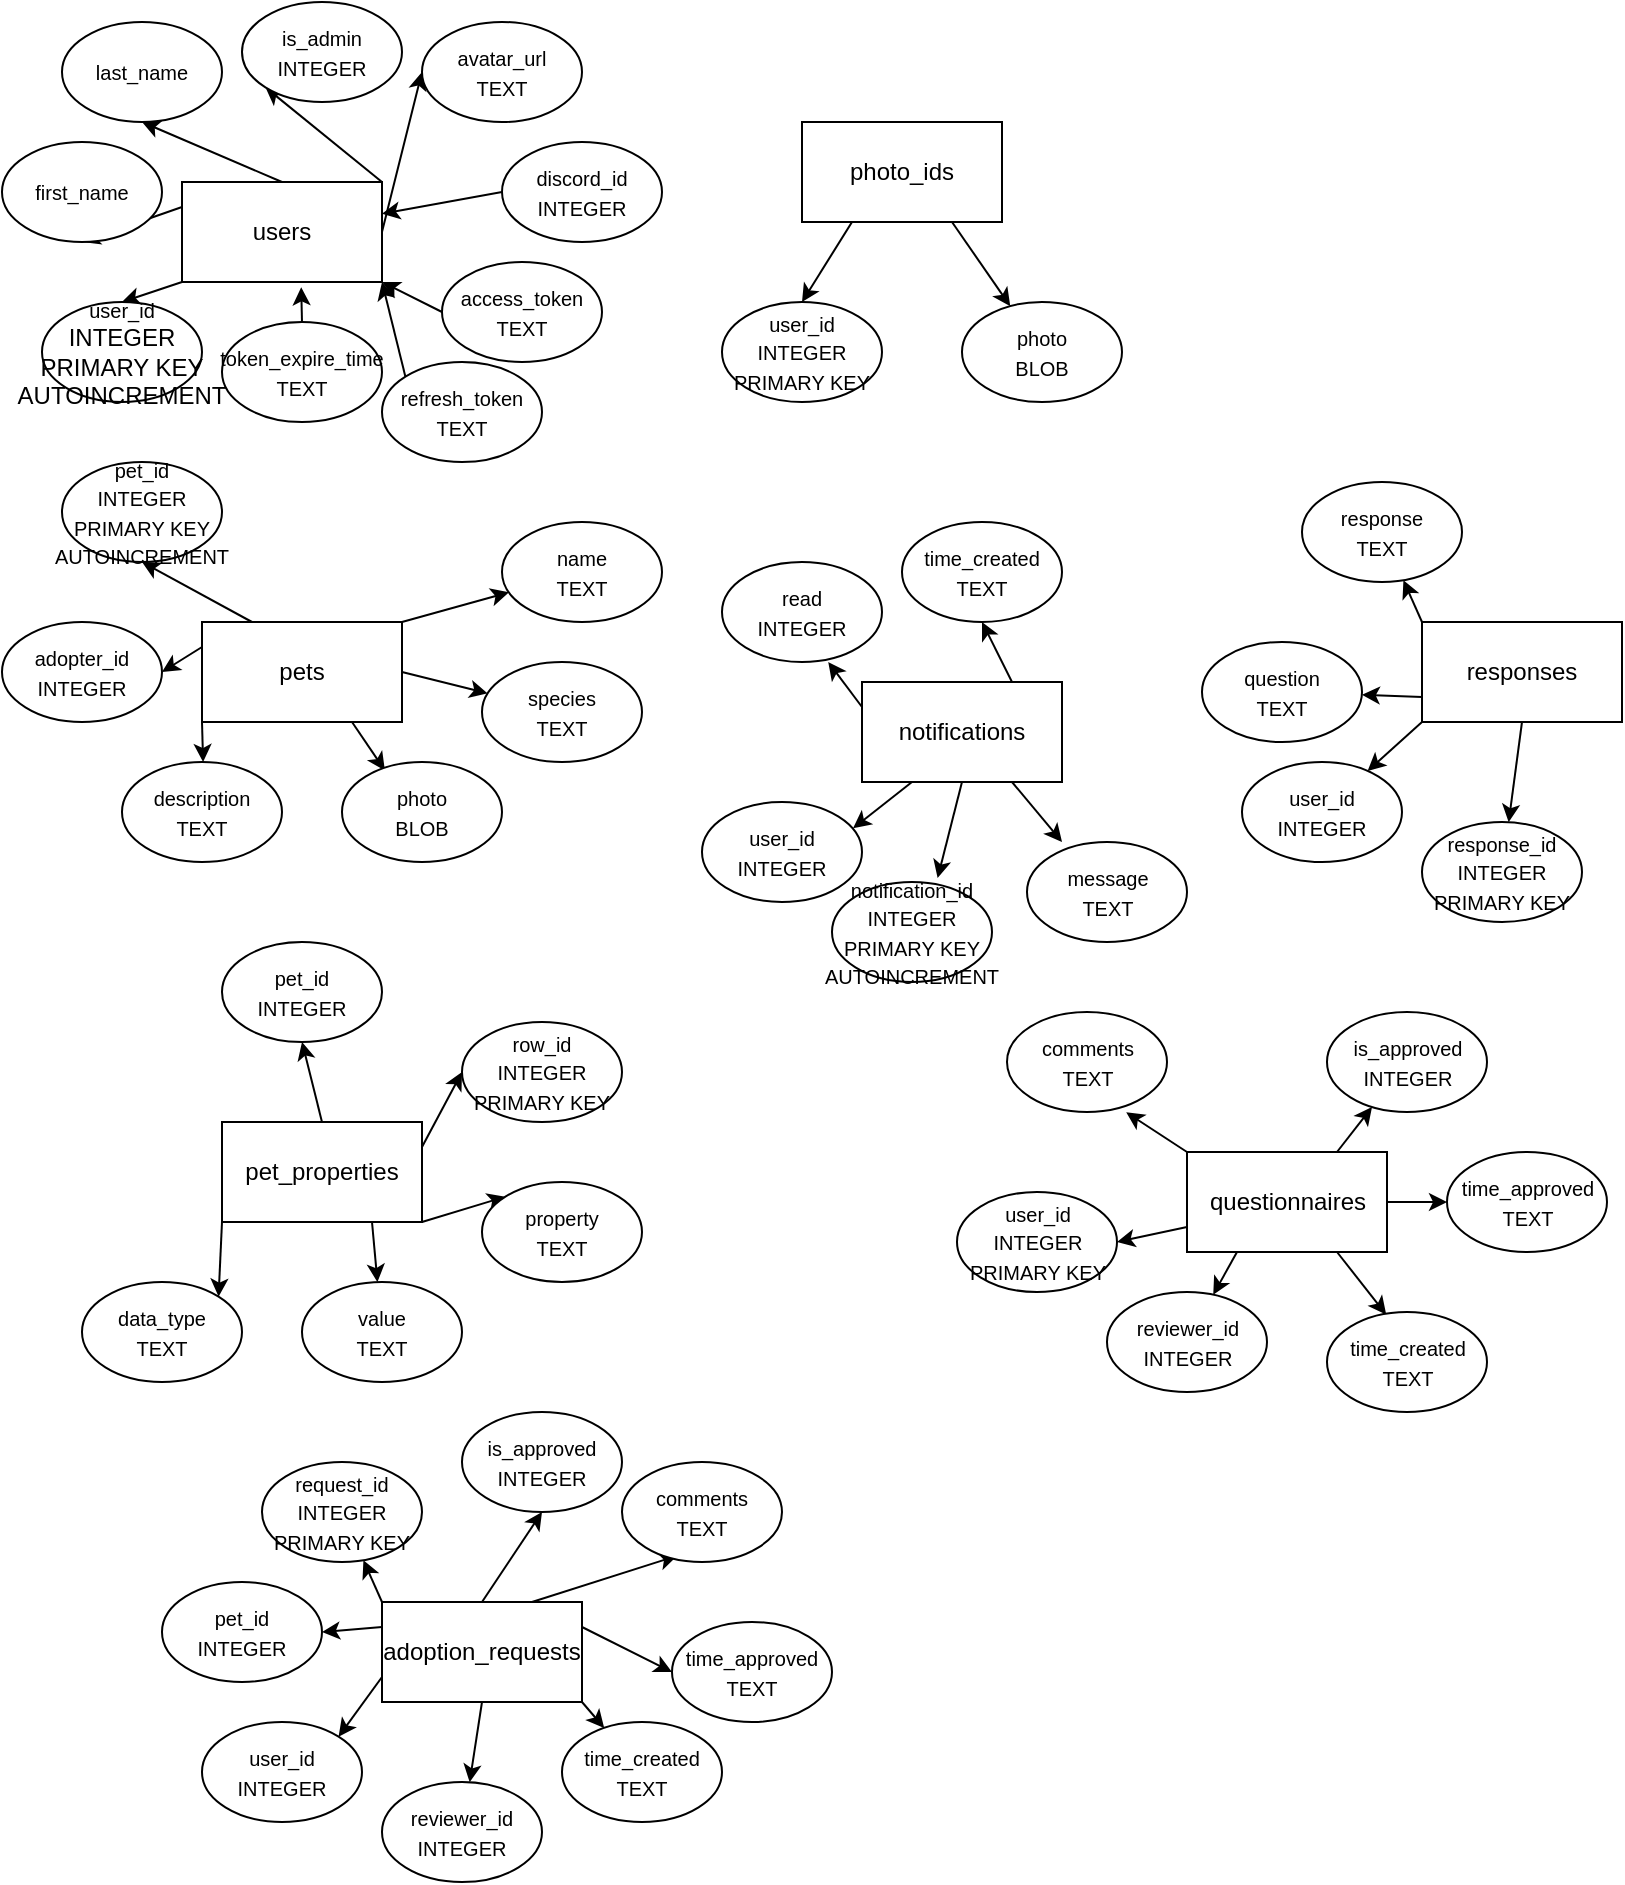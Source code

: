 <mxfile>
    <diagram id="AnR62ZGWbZ6n2kF-ETCV" name="Page-1">
        <mxGraphModel dx="535" dy="349" grid="1" gridSize="10" guides="1" tooltips="1" connect="1" arrows="1" fold="1" page="1" pageScale="1" pageWidth="850" pageHeight="1100" math="0" shadow="0">
            <root>
                <mxCell id="0"/>
                <mxCell id="1" parent="0"/>
                <mxCell id="12" style="edgeStyle=none;html=1;exitX=1;exitY=0.5;exitDx=0;exitDy=0;entryX=0;entryY=0.5;entryDx=0;entryDy=0;fontSize=5;" parent="1" source="2" target="8" edge="1">
                    <mxGeometry relative="1" as="geometry"/>
                </mxCell>
                <mxCell id="13" style="edgeStyle=none;html=1;exitX=1;exitY=0;exitDx=0;exitDy=0;entryX=0;entryY=1;entryDx=0;entryDy=0;fontSize=5;" parent="1" source="2" target="9" edge="1">
                    <mxGeometry relative="1" as="geometry"/>
                </mxCell>
                <mxCell id="15" style="edgeStyle=none;html=1;exitX=0;exitY=1;exitDx=0;exitDy=0;entryX=0.5;entryY=0;entryDx=0;entryDy=0;fontSize=5;" parent="1" source="2" target="3" edge="1">
                    <mxGeometry relative="1" as="geometry"/>
                </mxCell>
                <mxCell id="18" style="edgeStyle=none;html=1;exitX=0.5;exitY=0;exitDx=0;exitDy=0;entryX=0.5;entryY=1;entryDx=0;entryDy=0;fontSize=5;" parent="1" source="2" target="17" edge="1">
                    <mxGeometry relative="1" as="geometry"/>
                </mxCell>
                <mxCell id="19" style="edgeStyle=none;html=1;exitX=0;exitY=0.25;exitDx=0;exitDy=0;entryX=0.5;entryY=1;entryDx=0;entryDy=0;fontSize=5;" parent="1" source="2" target="16" edge="1">
                    <mxGeometry relative="1" as="geometry"/>
                </mxCell>
                <mxCell id="2" value="users" style="whiteSpace=wrap;html=1;" parent="1" vertex="1">
                    <mxGeometry x="100" y="100" width="100" height="50" as="geometry"/>
                </mxCell>
                <mxCell id="3" value="&lt;span style=&quot;font-size: 10px;&quot;&gt;user_id&lt;br&gt;&lt;/span&gt;INTEGER PRIMARY KEY AUTOINCREMENT" style="ellipse;whiteSpace=wrap;html=1;" parent="1" vertex="1">
                    <mxGeometry x="30" y="160" width="80" height="50" as="geometry"/>
                </mxCell>
                <mxCell id="8" value="&lt;span style=&quot;font-size: 10px;&quot;&gt;avatar_url&lt;br&gt;TEXT&lt;br&gt;&lt;/span&gt;" style="ellipse;whiteSpace=wrap;html=1;" parent="1" vertex="1">
                    <mxGeometry x="220" y="20" width="80" height="50" as="geometry"/>
                </mxCell>
                <mxCell id="9" value="&lt;span style=&quot;font-size: 10px;&quot;&gt;is_admin&lt;br&gt;INTEGER&lt;br&gt;&lt;/span&gt;" style="ellipse;whiteSpace=wrap;html=1;" parent="1" vertex="1">
                    <mxGeometry x="130" y="10" width="80" height="50" as="geometry"/>
                </mxCell>
                <mxCell id="16" value="&lt;span style=&quot;font-size: 10px;&quot;&gt;first_name&lt;br&gt;&lt;/span&gt;" style="ellipse;whiteSpace=wrap;html=1;" parent="1" vertex="1">
                    <mxGeometry x="10" y="80" width="80" height="50" as="geometry"/>
                </mxCell>
                <mxCell id="17" value="&lt;span style=&quot;font-size: 10px;&quot;&gt;last_name&lt;br&gt;&lt;/span&gt;" style="ellipse;whiteSpace=wrap;html=1;" parent="1" vertex="1">
                    <mxGeometry x="40" y="20" width="80" height="50" as="geometry"/>
                </mxCell>
                <mxCell id="54" style="edgeStyle=none;html=1;exitX=0.75;exitY=1;exitDx=0;exitDy=0;entryX=0.268;entryY=0.084;entryDx=0;entryDy=0;entryPerimeter=0;fontSize=5;" parent="1" source="21" target="25" edge="1">
                    <mxGeometry relative="1" as="geometry"/>
                </mxCell>
                <mxCell id="55" style="edgeStyle=none;html=1;exitX=1;exitY=0.5;exitDx=0;exitDy=0;fontSize=5;" parent="1" source="21" target="24" edge="1">
                    <mxGeometry relative="1" as="geometry"/>
                </mxCell>
                <mxCell id="56" style="edgeStyle=none;html=1;exitX=1;exitY=0;exitDx=0;exitDy=0;fontSize=5;" parent="1" source="21" target="23" edge="1">
                    <mxGeometry relative="1" as="geometry"/>
                </mxCell>
                <mxCell id="57" style="edgeStyle=none;html=1;exitX=0.25;exitY=0;exitDx=0;exitDy=0;entryX=0.5;entryY=1;entryDx=0;entryDy=0;fontSize=5;" parent="1" source="21" target="22" edge="1">
                    <mxGeometry relative="1" as="geometry"/>
                </mxCell>
                <mxCell id="58" style="edgeStyle=none;html=1;exitX=0;exitY=0.25;exitDx=0;exitDy=0;entryX=1;entryY=0.5;entryDx=0;entryDy=0;fontSize=5;" parent="1" source="21" target="43" edge="1">
                    <mxGeometry relative="1" as="geometry"/>
                </mxCell>
                <mxCell id="59" style="edgeStyle=none;html=1;exitX=0;exitY=1;exitDx=0;exitDy=0;fontSize=5;" parent="1" source="21" target="42" edge="1">
                    <mxGeometry relative="1" as="geometry"/>
                </mxCell>
                <mxCell id="21" value="pets" style="whiteSpace=wrap;html=1;" parent="1" vertex="1">
                    <mxGeometry x="110" y="320" width="100" height="50" as="geometry"/>
                </mxCell>
                <mxCell id="22" value="&lt;span style=&quot;font-size: 10px;&quot;&gt;pet_id&lt;br&gt;INTEGER&lt;br&gt;PRIMARY KEY&lt;br&gt;AUTOINCREMENT&lt;br&gt;&lt;/span&gt;" style="ellipse;whiteSpace=wrap;html=1;" parent="1" vertex="1">
                    <mxGeometry x="40" y="240" width="80" height="50" as="geometry"/>
                </mxCell>
                <mxCell id="23" value="&lt;span style=&quot;font-size: 10px;&quot;&gt;name&lt;br&gt;TEXT&lt;br&gt;&lt;/span&gt;" style="ellipse;whiteSpace=wrap;html=1;" parent="1" vertex="1">
                    <mxGeometry x="260" y="270" width="80" height="50" as="geometry"/>
                </mxCell>
                <mxCell id="24" value="&lt;span style=&quot;font-size: 10px;&quot;&gt;species&lt;br&gt;TEXT&lt;br&gt;&lt;/span&gt;" style="ellipse;whiteSpace=wrap;html=1;" parent="1" vertex="1">
                    <mxGeometry x="250" y="340" width="80" height="50" as="geometry"/>
                </mxCell>
                <mxCell id="25" value="&lt;span style=&quot;font-size: 10px;&quot;&gt;photo&lt;br&gt;BLOB&lt;br&gt;&lt;/span&gt;" style="ellipse;whiteSpace=wrap;html=1;" parent="1" vertex="1">
                    <mxGeometry x="180" y="390" width="80" height="50" as="geometry"/>
                </mxCell>
                <mxCell id="36" style="edgeStyle=none;html=1;exitX=0.25;exitY=1;exitDx=0;exitDy=0;entryX=0.5;entryY=0;entryDx=0;entryDy=0;fontSize=5;" parent="1" source="26" target="29" edge="1">
                    <mxGeometry relative="1" as="geometry"/>
                </mxCell>
                <mxCell id="37" style="edgeStyle=none;html=1;exitX=0.75;exitY=1;exitDx=0;exitDy=0;fontSize=5;" parent="1" source="26" target="30" edge="1">
                    <mxGeometry relative="1" as="geometry"/>
                </mxCell>
                <mxCell id="26" value="photo_ids" style="whiteSpace=wrap;html=1;" parent="1" vertex="1">
                    <mxGeometry x="410" y="70" width="100" height="50" as="geometry"/>
                </mxCell>
                <mxCell id="29" value="&lt;span style=&quot;font-size: 10px;&quot;&gt;user_id&lt;br&gt;INTEGER&lt;br&gt;PRIMARY KEY&lt;br&gt;&lt;/span&gt;" style="ellipse;whiteSpace=wrap;html=1;" parent="1" vertex="1">
                    <mxGeometry x="370" y="160" width="80" height="50" as="geometry"/>
                </mxCell>
                <mxCell id="30" value="&lt;span style=&quot;font-size: 10px;&quot;&gt;photo&lt;br&gt;BLOB&lt;br&gt;&lt;/span&gt;" style="ellipse;whiteSpace=wrap;html=1;" parent="1" vertex="1">
                    <mxGeometry x="490" y="160" width="80" height="50" as="geometry"/>
                </mxCell>
                <mxCell id="49" style="edgeStyle=none;html=1;exitX=0.5;exitY=0;exitDx=0;exitDy=0;entryX=0.5;entryY=1;entryDx=0;entryDy=0;fontSize=5;" parent="1" source="41" target="44" edge="1">
                    <mxGeometry relative="1" as="geometry"/>
                </mxCell>
                <mxCell id="50" style="edgeStyle=none;html=1;exitX=1;exitY=0.25;exitDx=0;exitDy=0;entryX=0;entryY=0.5;entryDx=0;entryDy=0;fontSize=5;" parent="1" source="41" target="45" edge="1">
                    <mxGeometry relative="1" as="geometry"/>
                </mxCell>
                <mxCell id="51" style="edgeStyle=none;html=1;exitX=1;exitY=1;exitDx=0;exitDy=0;entryX=0;entryY=0;entryDx=0;entryDy=0;fontSize=5;" parent="1" source="41" target="46" edge="1">
                    <mxGeometry relative="1" as="geometry"/>
                </mxCell>
                <mxCell id="52" style="edgeStyle=none;html=1;exitX=0.75;exitY=1;exitDx=0;exitDy=0;fontSize=5;" parent="1" source="41" target="47" edge="1">
                    <mxGeometry relative="1" as="geometry"/>
                </mxCell>
                <mxCell id="53" style="edgeStyle=none;html=1;exitX=0;exitY=1;exitDx=0;exitDy=0;entryX=1;entryY=0;entryDx=0;entryDy=0;fontSize=5;" parent="1" source="41" target="48" edge="1">
                    <mxGeometry relative="1" as="geometry"/>
                </mxCell>
                <mxCell id="41" value="pet_properties" style="whiteSpace=wrap;html=1;" parent="1" vertex="1">
                    <mxGeometry x="120" y="570" width="100" height="50" as="geometry"/>
                </mxCell>
                <mxCell id="42" value="&lt;span style=&quot;font-size: 10px;&quot;&gt;description&lt;br&gt;TEXT&lt;br&gt;&lt;/span&gt;" style="ellipse;whiteSpace=wrap;html=1;" parent="1" vertex="1">
                    <mxGeometry x="70" y="390" width="80" height="50" as="geometry"/>
                </mxCell>
                <mxCell id="43" value="&lt;span style=&quot;font-size: 10px;&quot;&gt;adopter_id&lt;br&gt;INTEGER&lt;br&gt;&lt;/span&gt;" style="ellipse;whiteSpace=wrap;html=1;" parent="1" vertex="1">
                    <mxGeometry x="10" y="320" width="80" height="50" as="geometry"/>
                </mxCell>
                <mxCell id="44" value="&lt;span style=&quot;font-size: 10px;&quot;&gt;pet_id&lt;br&gt;INTEGER&lt;br&gt;&lt;/span&gt;" style="ellipse;whiteSpace=wrap;html=1;" parent="1" vertex="1">
                    <mxGeometry x="120" y="480" width="80" height="50" as="geometry"/>
                </mxCell>
                <mxCell id="45" value="&lt;span style=&quot;font-size: 10px;&quot;&gt;row_id&lt;br&gt;INTEGER&lt;br&gt;PRIMARY KEY&lt;br&gt;&lt;/span&gt;" style="ellipse;whiteSpace=wrap;html=1;" parent="1" vertex="1">
                    <mxGeometry x="240" y="520" width="80" height="50" as="geometry"/>
                </mxCell>
                <mxCell id="46" value="&lt;span style=&quot;font-size: 10px;&quot;&gt;property&lt;br&gt;TEXT&lt;br&gt;&lt;/span&gt;" style="ellipse;whiteSpace=wrap;html=1;" parent="1" vertex="1">
                    <mxGeometry x="250" y="600" width="80" height="50" as="geometry"/>
                </mxCell>
                <mxCell id="47" value="&lt;span style=&quot;font-size: 10px;&quot;&gt;value&lt;br&gt;TEXT&lt;br&gt;&lt;/span&gt;" style="ellipse;whiteSpace=wrap;html=1;" parent="1" vertex="1">
                    <mxGeometry x="160" y="650" width="80" height="50" as="geometry"/>
                </mxCell>
                <mxCell id="48" value="&lt;span style=&quot;font-size: 10px;&quot;&gt;data_type&lt;br&gt;TEXT&lt;br&gt;&lt;/span&gt;" style="ellipse;whiteSpace=wrap;html=1;" parent="1" vertex="1">
                    <mxGeometry x="50" y="650" width="80" height="50" as="geometry"/>
                </mxCell>
                <mxCell id="80" style="edgeStyle=none;html=1;exitX=0;exitY=0;exitDx=0;exitDy=0;fontSize=5;" parent="1" source="73" target="77" edge="1">
                    <mxGeometry relative="1" as="geometry"/>
                </mxCell>
                <mxCell id="81" style="edgeStyle=none;html=1;exitX=0;exitY=0.75;exitDx=0;exitDy=0;fontSize=5;" parent="1" source="73" target="76" edge="1">
                    <mxGeometry relative="1" as="geometry"/>
                </mxCell>
                <mxCell id="82" style="edgeStyle=none;html=1;exitX=0;exitY=1;exitDx=0;exitDy=0;fontSize=5;" parent="1" source="73" target="74" edge="1">
                    <mxGeometry relative="1" as="geometry"/>
                </mxCell>
                <mxCell id="83" style="edgeStyle=none;html=1;exitX=0.5;exitY=1;exitDx=0;exitDy=0;fontSize=5;" parent="1" source="73" target="75" edge="1">
                    <mxGeometry relative="1" as="geometry"/>
                </mxCell>
                <mxCell id="73" value="responses" style="whiteSpace=wrap;html=1;" parent="1" vertex="1">
                    <mxGeometry x="720" y="320" width="100" height="50" as="geometry"/>
                </mxCell>
                <mxCell id="74" value="&lt;span style=&quot;font-size: 10px;&quot;&gt;user_id&lt;br&gt;INTEGER&lt;br&gt;&lt;/span&gt;" style="ellipse;whiteSpace=wrap;html=1;" parent="1" vertex="1">
                    <mxGeometry x="630" y="390" width="80" height="50" as="geometry"/>
                </mxCell>
                <mxCell id="75" value="&lt;span style=&quot;font-size: 10px;&quot;&gt;response_id&lt;br&gt;INTEGER&lt;br&gt;PRIMARY KEY&lt;br&gt;&lt;/span&gt;" style="ellipse;whiteSpace=wrap;html=1;" parent="1" vertex="1">
                    <mxGeometry x="720" y="420" width="80" height="50" as="geometry"/>
                </mxCell>
                <mxCell id="76" value="&lt;span style=&quot;font-size: 10px;&quot;&gt;question&lt;br&gt;TEXT&lt;br&gt;&lt;/span&gt;" style="ellipse;whiteSpace=wrap;html=1;" parent="1" vertex="1">
                    <mxGeometry x="610" y="330" width="80" height="50" as="geometry"/>
                </mxCell>
                <mxCell id="77" value="&lt;span style=&quot;font-size: 10px;&quot;&gt;response&lt;br&gt;TEXT&lt;br&gt;&lt;/span&gt;" style="ellipse;whiteSpace=wrap;html=1;" parent="1" vertex="1">
                    <mxGeometry x="660" y="250" width="80" height="50" as="geometry"/>
                </mxCell>
                <mxCell id="90" style="edgeStyle=none;html=1;exitX=0;exitY=0.75;exitDx=0;exitDy=0;entryX=1;entryY=0.5;entryDx=0;entryDy=0;fontSize=5;" parent="1" source="84" target="85" edge="1">
                    <mxGeometry relative="1" as="geometry"/>
                </mxCell>
                <mxCell id="91" style="edgeStyle=none;html=1;exitX=0;exitY=0;exitDx=0;exitDy=0;entryX=0.745;entryY=1.003;entryDx=0;entryDy=0;entryPerimeter=0;fontSize=5;" parent="1" source="84" target="89" edge="1">
                    <mxGeometry relative="1" as="geometry"/>
                </mxCell>
                <mxCell id="92" style="edgeStyle=none;html=1;exitX=0.25;exitY=1;exitDx=0;exitDy=0;fontSize=5;" parent="1" source="84" target="86" edge="1">
                    <mxGeometry relative="1" as="geometry"/>
                </mxCell>
                <mxCell id="93" style="edgeStyle=none;html=1;exitX=0.75;exitY=1;exitDx=0;exitDy=0;entryX=0.37;entryY=0.026;entryDx=0;entryDy=0;entryPerimeter=0;fontSize=5;" parent="1" source="84" target="87" edge="1">
                    <mxGeometry relative="1" as="geometry"/>
                </mxCell>
                <mxCell id="94" style="edgeStyle=none;html=1;exitX=1;exitY=0.5;exitDx=0;exitDy=0;entryX=0;entryY=0.5;entryDx=0;entryDy=0;fontSize=5;" parent="1" source="84" target="88" edge="1">
                    <mxGeometry relative="1" as="geometry"/>
                </mxCell>
                <mxCell id="97" style="edgeStyle=none;html=1;exitX=0.75;exitY=0;exitDx=0;exitDy=0;fontSize=5;" parent="1" source="84" target="95" edge="1">
                    <mxGeometry relative="1" as="geometry"/>
                </mxCell>
                <mxCell id="84" value="questionnaires" style="whiteSpace=wrap;html=1;" parent="1" vertex="1">
                    <mxGeometry x="602.5" y="585" width="100" height="50" as="geometry"/>
                </mxCell>
                <mxCell id="85" value="&lt;span style=&quot;font-size: 10px;&quot;&gt;user_id&lt;br&gt;INTEGER&lt;br&gt;PRIMARY KEY&lt;br&gt;&lt;/span&gt;" style="ellipse;whiteSpace=wrap;html=1;" parent="1" vertex="1">
                    <mxGeometry x="487.5" y="605" width="80" height="50" as="geometry"/>
                </mxCell>
                <mxCell id="86" value="&lt;span style=&quot;font-size: 10px;&quot;&gt;reviewer_id&lt;br&gt;INTEGER&lt;br&gt;&lt;/span&gt;" style="ellipse;whiteSpace=wrap;html=1;" parent="1" vertex="1">
                    <mxGeometry x="562.5" y="655" width="80" height="50" as="geometry"/>
                </mxCell>
                <mxCell id="87" value="&lt;span style=&quot;font-size: 10px;&quot;&gt;time_created&lt;br&gt;TEXT&lt;br&gt;&lt;/span&gt;" style="ellipse;whiteSpace=wrap;html=1;" parent="1" vertex="1">
                    <mxGeometry x="672.5" y="665" width="80" height="50" as="geometry"/>
                </mxCell>
                <mxCell id="88" value="&lt;span style=&quot;font-size: 10px;&quot;&gt;time_approved&lt;br&gt;TEXT&lt;br&gt;&lt;/span&gt;" style="ellipse;whiteSpace=wrap;html=1;" parent="1" vertex="1">
                    <mxGeometry x="732.5" y="585" width="80" height="50" as="geometry"/>
                </mxCell>
                <mxCell id="89" value="&lt;span style=&quot;font-size: 10px;&quot;&gt;comments&lt;br&gt;TEXT&lt;br&gt;&lt;/span&gt;" style="ellipse;whiteSpace=wrap;html=1;" parent="1" vertex="1">
                    <mxGeometry x="512.5" y="515" width="80" height="50" as="geometry"/>
                </mxCell>
                <mxCell id="95" value="&lt;span style=&quot;font-size: 10px;&quot;&gt;is_approved&lt;br&gt;INTEGER&lt;br&gt;&lt;/span&gt;" style="ellipse;whiteSpace=wrap;html=1;" parent="1" vertex="1">
                    <mxGeometry x="672.5" y="515" width="80" height="50" as="geometry"/>
                </mxCell>
                <mxCell id="106" style="edgeStyle=none;html=1;exitX=0;exitY=0;exitDx=0;exitDy=0;fontSize=5;" parent="1" source="98" target="105" edge="1">
                    <mxGeometry relative="1" as="geometry"/>
                </mxCell>
                <mxCell id="107" style="edgeStyle=none;html=1;exitX=0.75;exitY=0;exitDx=0;exitDy=0;entryX=0.345;entryY=0.938;entryDx=0;entryDy=0;entryPerimeter=0;fontSize=5;" parent="1" source="98" target="104" edge="1">
                    <mxGeometry relative="1" as="geometry"/>
                </mxCell>
                <mxCell id="108" style="edgeStyle=none;html=1;exitX=1;exitY=0.25;exitDx=0;exitDy=0;entryX=0;entryY=0.5;entryDx=0;entryDy=0;fontSize=5;" parent="1" source="98" target="102" edge="1">
                    <mxGeometry relative="1" as="geometry"/>
                </mxCell>
                <mxCell id="109" style="edgeStyle=none;html=1;exitX=1;exitY=1;exitDx=0;exitDy=0;fontSize=5;" parent="1" source="98" target="101" edge="1">
                    <mxGeometry relative="1" as="geometry"/>
                </mxCell>
                <mxCell id="110" style="edgeStyle=none;html=1;exitX=0.5;exitY=1;exitDx=0;exitDy=0;fontSize=5;" parent="1" source="98" target="100" edge="1">
                    <mxGeometry relative="1" as="geometry"/>
                </mxCell>
                <mxCell id="111" style="edgeStyle=none;html=1;exitX=0;exitY=0.75;exitDx=0;exitDy=0;entryX=1;entryY=0;entryDx=0;entryDy=0;fontSize=5;" parent="1" source="98" target="99" edge="1">
                    <mxGeometry relative="1" as="geometry"/>
                </mxCell>
                <mxCell id="113" style="edgeStyle=none;html=1;exitX=0;exitY=0.25;exitDx=0;exitDy=0;entryX=1;entryY=0.5;entryDx=0;entryDy=0;fontSize=5;" parent="1" source="98" target="112" edge="1">
                    <mxGeometry relative="1" as="geometry"/>
                </mxCell>
                <mxCell id="115" style="edgeStyle=none;html=1;exitX=0.5;exitY=0;exitDx=0;exitDy=0;entryX=0.5;entryY=1;entryDx=0;entryDy=0;fontSize=5;" parent="1" source="98" target="114" edge="1">
                    <mxGeometry relative="1" as="geometry"/>
                </mxCell>
                <mxCell id="98" value="adoption_requests" style="whiteSpace=wrap;html=1;" parent="1" vertex="1">
                    <mxGeometry x="200" y="810" width="100" height="50" as="geometry"/>
                </mxCell>
                <mxCell id="99" value="&lt;span style=&quot;font-size: 10px;&quot;&gt;user_id&lt;br&gt;INTEGER&lt;br&gt;&lt;/span&gt;" style="ellipse;whiteSpace=wrap;html=1;" parent="1" vertex="1">
                    <mxGeometry x="110" y="870" width="80" height="50" as="geometry"/>
                </mxCell>
                <mxCell id="100" value="&lt;span style=&quot;font-size: 10px;&quot;&gt;reviewer_id&lt;br&gt;INTEGER&lt;br&gt;&lt;/span&gt;" style="ellipse;whiteSpace=wrap;html=1;" parent="1" vertex="1">
                    <mxGeometry x="200" y="900" width="80" height="50" as="geometry"/>
                </mxCell>
                <mxCell id="101" value="&lt;span style=&quot;font-size: 10px;&quot;&gt;time_created&lt;br&gt;TEXT&lt;br&gt;&lt;/span&gt;" style="ellipse;whiteSpace=wrap;html=1;" parent="1" vertex="1">
                    <mxGeometry x="290" y="870" width="80" height="50" as="geometry"/>
                </mxCell>
                <mxCell id="102" value="&lt;span style=&quot;font-size: 10px;&quot;&gt;time_approved&lt;br&gt;TEXT&lt;br&gt;&lt;/span&gt;" style="ellipse;whiteSpace=wrap;html=1;" parent="1" vertex="1">
                    <mxGeometry x="345" y="820" width="80" height="50" as="geometry"/>
                </mxCell>
                <mxCell id="104" value="&lt;span style=&quot;font-size: 10px;&quot;&gt;comments&lt;br&gt;TEXT&lt;br&gt;&lt;/span&gt;" style="ellipse;whiteSpace=wrap;html=1;" parent="1" vertex="1">
                    <mxGeometry x="320" y="740" width="80" height="50" as="geometry"/>
                </mxCell>
                <mxCell id="105" value="&lt;span style=&quot;font-size: 10px;&quot;&gt;request_id&lt;br&gt;INTEGER&lt;br&gt;PRIMARY KEY&lt;br&gt;&lt;/span&gt;" style="ellipse;whiteSpace=wrap;html=1;" parent="1" vertex="1">
                    <mxGeometry x="140" y="740" width="80" height="50" as="geometry"/>
                </mxCell>
                <mxCell id="112" value="&lt;span style=&quot;font-size: 10px;&quot;&gt;pet_id&lt;br&gt;INTEGER&lt;br&gt;&lt;/span&gt;" style="ellipse;whiteSpace=wrap;html=1;" parent="1" vertex="1">
                    <mxGeometry x="90" y="800" width="80" height="50" as="geometry"/>
                </mxCell>
                <mxCell id="114" value="&lt;span style=&quot;font-size: 10px;&quot;&gt;is_approved&lt;br&gt;INTEGER&lt;br&gt;&lt;/span&gt;" style="ellipse;whiteSpace=wrap;html=1;" parent="1" vertex="1">
                    <mxGeometry x="240" y="715" width="80" height="50" as="geometry"/>
                </mxCell>
                <mxCell id="122" style="edgeStyle=none;html=1;exitX=0.25;exitY=1;exitDx=0;exitDy=0;entryX=0.944;entryY=0.263;entryDx=0;entryDy=0;entryPerimeter=0;" parent="1" source="117" target="119" edge="1">
                    <mxGeometry relative="1" as="geometry"/>
                </mxCell>
                <mxCell id="123" style="edgeStyle=none;html=1;exitX=0.75;exitY=1;exitDx=0;exitDy=0;entryX=0.219;entryY=0;entryDx=0;entryDy=0;entryPerimeter=0;" parent="1" source="117" target="120" edge="1">
                    <mxGeometry relative="1" as="geometry"/>
                </mxCell>
                <mxCell id="124" style="edgeStyle=none;html=1;exitX=0.75;exitY=0;exitDx=0;exitDy=0;entryX=0.5;entryY=1;entryDx=0;entryDy=0;" parent="1" source="117" target="121" edge="1">
                    <mxGeometry relative="1" as="geometry"/>
                </mxCell>
                <mxCell id="134" style="edgeStyle=none;html=1;exitX=0;exitY=0.25;exitDx=0;exitDy=0;entryX=0.664;entryY=1;entryDx=0;entryDy=0;entryPerimeter=0;" parent="1" source="117" target="133" edge="1">
                    <mxGeometry relative="1" as="geometry"/>
                </mxCell>
                <mxCell id="136" style="edgeStyle=none;html=1;exitX=0.5;exitY=1;exitDx=0;exitDy=0;entryX=0.66;entryY=-0.04;entryDx=0;entryDy=0;entryPerimeter=0;" edge="1" parent="1" source="117" target="135">
                    <mxGeometry relative="1" as="geometry"/>
                </mxCell>
                <mxCell id="117" value="notifications" style="whiteSpace=wrap;html=1;" parent="1" vertex="1">
                    <mxGeometry x="440" y="350" width="100" height="50" as="geometry"/>
                </mxCell>
                <mxCell id="119" value="&lt;span style=&quot;font-size: 10px;&quot;&gt;user_id&lt;br&gt;INTEGER&lt;br&gt;&lt;/span&gt;" style="ellipse;whiteSpace=wrap;html=1;" parent="1" vertex="1">
                    <mxGeometry x="360" y="410" width="80" height="50" as="geometry"/>
                </mxCell>
                <mxCell id="120" value="&lt;span style=&quot;font-size: 10px;&quot;&gt;message&lt;br&gt;TEXT&lt;br&gt;&lt;/span&gt;" style="ellipse;whiteSpace=wrap;html=1;" parent="1" vertex="1">
                    <mxGeometry x="522.5" y="430" width="80" height="50" as="geometry"/>
                </mxCell>
                <mxCell id="121" value="&lt;span style=&quot;font-size: 10px;&quot;&gt;time_created&lt;br&gt;TEXT&lt;br&gt;&lt;/span&gt;" style="ellipse;whiteSpace=wrap;html=1;" parent="1" vertex="1">
                    <mxGeometry x="460" y="270" width="80" height="50" as="geometry"/>
                </mxCell>
                <mxCell id="129" style="edgeStyle=none;html=1;exitX=0;exitY=0.5;exitDx=0;exitDy=0;" parent="1" source="125" target="2" edge="1">
                    <mxGeometry relative="1" as="geometry"/>
                </mxCell>
                <mxCell id="125" value="&lt;span style=&quot;font-size: 10px;&quot;&gt;discord_id&lt;br&gt;INTEGER&lt;br&gt;&lt;/span&gt;" style="ellipse;whiteSpace=wrap;html=1;" parent="1" vertex="1">
                    <mxGeometry x="260" y="80" width="80" height="50" as="geometry"/>
                </mxCell>
                <mxCell id="130" style="edgeStyle=none;html=1;exitX=0;exitY=0.5;exitDx=0;exitDy=0;entryX=1;entryY=1;entryDx=0;entryDy=0;" parent="1" source="126" target="2" edge="1">
                    <mxGeometry relative="1" as="geometry"/>
                </mxCell>
                <mxCell id="126" value="&lt;span style=&quot;font-size: 10px;&quot;&gt;access_token&lt;br&gt;TEXT&lt;br&gt;&lt;/span&gt;" style="ellipse;whiteSpace=wrap;html=1;" parent="1" vertex="1">
                    <mxGeometry x="230" y="140" width="80" height="50" as="geometry"/>
                </mxCell>
                <mxCell id="131" style="edgeStyle=none;html=1;exitX=0;exitY=0;exitDx=0;exitDy=0;" parent="1" source="127" edge="1">
                    <mxGeometry relative="1" as="geometry">
                        <mxPoint x="200" y="150" as="targetPoint"/>
                    </mxGeometry>
                </mxCell>
                <mxCell id="127" value="&lt;span style=&quot;font-size: 10px;&quot;&gt;refresh_token&lt;br&gt;TEXT&lt;br&gt;&lt;/span&gt;" style="ellipse;whiteSpace=wrap;html=1;" parent="1" vertex="1">
                    <mxGeometry x="200" y="190" width="80" height="50" as="geometry"/>
                </mxCell>
                <mxCell id="132" style="edgeStyle=none;html=1;exitX=0.5;exitY=0;exitDx=0;exitDy=0;entryX=0.596;entryY=1.053;entryDx=0;entryDy=0;entryPerimeter=0;" parent="1" source="128" target="2" edge="1">
                    <mxGeometry relative="1" as="geometry"/>
                </mxCell>
                <mxCell id="128" value="&lt;span style=&quot;font-size: 10px;&quot;&gt;token_expire_time&lt;br&gt;TEXT&lt;br&gt;&lt;/span&gt;" style="ellipse;whiteSpace=wrap;html=1;" parent="1" vertex="1">
                    <mxGeometry x="120" y="170" width="80" height="50" as="geometry"/>
                </mxCell>
                <mxCell id="133" value="&lt;span style=&quot;font-size: 10px;&quot;&gt;read&lt;br&gt;INTEGER&lt;br&gt;&lt;/span&gt;" style="ellipse;whiteSpace=wrap;html=1;" parent="1" vertex="1">
                    <mxGeometry x="370" y="290" width="80" height="50" as="geometry"/>
                </mxCell>
                <mxCell id="135" value="&lt;span style=&quot;font-size: 10px;&quot;&gt;notification_id&lt;br&gt;INTEGER PRIMARY KEY&lt;br&gt;AUTOINCREMENT&lt;br&gt;&lt;/span&gt;" style="ellipse;whiteSpace=wrap;html=1;" vertex="1" parent="1">
                    <mxGeometry x="425" y="450" width="80" height="50" as="geometry"/>
                </mxCell>
            </root>
        </mxGraphModel>
    </diagram>
</mxfile>